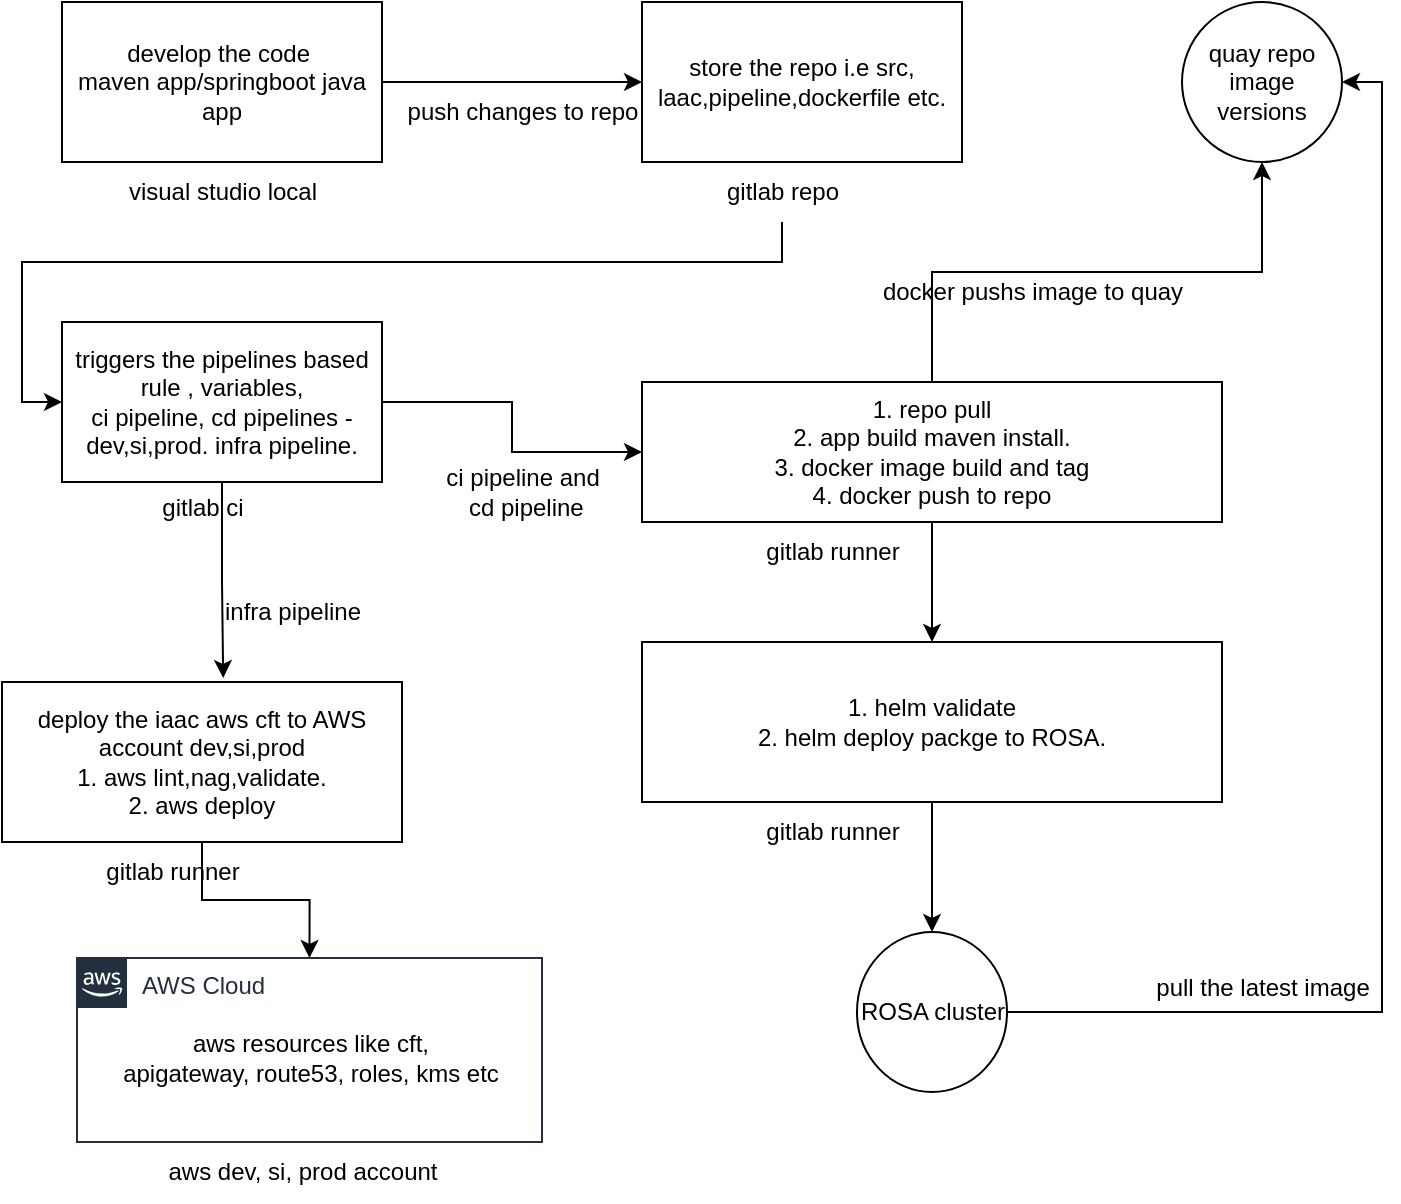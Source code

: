 <mxfile version="22.1.8" type="device">
  <diagram name="Page-1" id="PAeA1l-zlNY7oYlnAmup">
    <mxGraphModel dx="794" dy="412" grid="1" gridSize="10" guides="1" tooltips="1" connect="1" arrows="1" fold="1" page="1" pageScale="1" pageWidth="827" pageHeight="1169" math="0" shadow="0">
      <root>
        <mxCell id="0" />
        <mxCell id="1" parent="0" />
        <mxCell id="kqOn3HD5xI1B7vRRxgX3-4" style="edgeStyle=orthogonalEdgeStyle;rounded=0;orthogonalLoop=1;jettySize=auto;html=1;entryX=0;entryY=0.5;entryDx=0;entryDy=0;" edge="1" parent="1" source="kqOn3HD5xI1B7vRRxgX3-1" target="kqOn3HD5xI1B7vRRxgX3-3">
          <mxGeometry relative="1" as="geometry" />
        </mxCell>
        <mxCell id="kqOn3HD5xI1B7vRRxgX3-1" value="develop the code&amp;nbsp;&lt;br&gt;maven app/springboot java app" style="rounded=0;whiteSpace=wrap;html=1;" vertex="1" parent="1">
          <mxGeometry x="80" y="40" width="160" height="80" as="geometry" />
        </mxCell>
        <mxCell id="kqOn3HD5xI1B7vRRxgX3-2" value="visual studio local" style="text;html=1;align=center;verticalAlign=middle;resizable=0;points=[];autosize=1;strokeColor=none;fillColor=none;" vertex="1" parent="1">
          <mxGeometry x="100" y="120" width="120" height="30" as="geometry" />
        </mxCell>
        <mxCell id="kqOn3HD5xI1B7vRRxgX3-3" value="store the repo i.e src, laac,pipeline,dockerfile etc." style="rounded=0;whiteSpace=wrap;html=1;" vertex="1" parent="1">
          <mxGeometry x="370" y="40" width="160" height="80" as="geometry" />
        </mxCell>
        <mxCell id="kqOn3HD5xI1B7vRRxgX3-5" value="push changes to repo" style="text;html=1;align=center;verticalAlign=middle;resizable=0;points=[];autosize=1;strokeColor=none;fillColor=none;" vertex="1" parent="1">
          <mxGeometry x="240" y="80" width="140" height="30" as="geometry" />
        </mxCell>
        <mxCell id="kqOn3HD5xI1B7vRRxgX3-9" style="edgeStyle=orthogonalEdgeStyle;rounded=0;orthogonalLoop=1;jettySize=auto;html=1;entryX=0;entryY=0.5;entryDx=0;entryDy=0;" edge="1" parent="1" source="kqOn3HD5xI1B7vRRxgX3-6" target="kqOn3HD5xI1B7vRRxgX3-7">
          <mxGeometry relative="1" as="geometry">
            <Array as="points">
              <mxPoint x="440" y="170" />
              <mxPoint x="60" y="170" />
              <mxPoint x="60" y="240" />
            </Array>
          </mxGeometry>
        </mxCell>
        <mxCell id="kqOn3HD5xI1B7vRRxgX3-6" value="gitlab repo" style="text;html=1;align=center;verticalAlign=middle;resizable=0;points=[];autosize=1;strokeColor=none;fillColor=none;" vertex="1" parent="1">
          <mxGeometry x="400" y="120" width="80" height="30" as="geometry" />
        </mxCell>
        <mxCell id="kqOn3HD5xI1B7vRRxgX3-12" style="edgeStyle=orthogonalEdgeStyle;rounded=0;orthogonalLoop=1;jettySize=auto;html=1;entryX=0;entryY=0.5;entryDx=0;entryDy=0;" edge="1" parent="1" source="kqOn3HD5xI1B7vRRxgX3-7" target="kqOn3HD5xI1B7vRRxgX3-11">
          <mxGeometry relative="1" as="geometry" />
        </mxCell>
        <mxCell id="kqOn3HD5xI1B7vRRxgX3-7" value="triggers the pipelines based rule , variables,&lt;br&gt;ci pipeline, cd pipelines -dev,si,prod. infra pipeline." style="rounded=0;whiteSpace=wrap;html=1;" vertex="1" parent="1">
          <mxGeometry x="80" y="200" width="160" height="80" as="geometry" />
        </mxCell>
        <mxCell id="kqOn3HD5xI1B7vRRxgX3-8" value="gitlab ci" style="text;html=1;align=center;verticalAlign=middle;resizable=0;points=[];autosize=1;strokeColor=none;fillColor=none;" vertex="1" parent="1">
          <mxGeometry x="120" y="278" width="60" height="30" as="geometry" />
        </mxCell>
        <mxCell id="kqOn3HD5xI1B7vRRxgX3-23" style="edgeStyle=orthogonalEdgeStyle;rounded=0;orthogonalLoop=1;jettySize=auto;html=1;entryX=0.5;entryY=0;entryDx=0;entryDy=0;" edge="1" parent="1" source="kqOn3HD5xI1B7vRRxgX3-11" target="kqOn3HD5xI1B7vRRxgX3-19">
          <mxGeometry relative="1" as="geometry" />
        </mxCell>
        <mxCell id="kqOn3HD5xI1B7vRRxgX3-11" value="1. repo pull&lt;br&gt;2. app build maven install.&lt;br&gt;3. docker image build and tag&lt;br&gt;4. docker push to repo" style="rounded=0;whiteSpace=wrap;html=1;" vertex="1" parent="1">
          <mxGeometry x="370" y="230" width="290" height="70" as="geometry" />
        </mxCell>
        <mxCell id="kqOn3HD5xI1B7vRRxgX3-13" value="ci pipeline and&lt;br&gt;&amp;nbsp;cd pipeline" style="text;html=1;align=center;verticalAlign=middle;resizable=0;points=[];autosize=1;strokeColor=none;fillColor=none;" vertex="1" parent="1">
          <mxGeometry x="260" y="265" width="100" height="40" as="geometry" />
        </mxCell>
        <mxCell id="kqOn3HD5xI1B7vRRxgX3-14" value="gitlab runner" style="text;html=1;align=center;verticalAlign=middle;resizable=0;points=[];autosize=1;strokeColor=none;fillColor=none;" vertex="1" parent="1">
          <mxGeometry x="420" y="300" width="90" height="30" as="geometry" />
        </mxCell>
        <mxCell id="kqOn3HD5xI1B7vRRxgX3-15" value="quay repo&lt;br&gt;image versions" style="ellipse;whiteSpace=wrap;html=1;" vertex="1" parent="1">
          <mxGeometry x="640" y="40" width="80" height="80" as="geometry" />
        </mxCell>
        <mxCell id="kqOn3HD5xI1B7vRRxgX3-17" value="docker pushs image to quay" style="text;html=1;align=center;verticalAlign=middle;resizable=0;points=[];autosize=1;strokeColor=none;fillColor=none;" vertex="1" parent="1">
          <mxGeometry x="480" y="170" width="170" height="30" as="geometry" />
        </mxCell>
        <mxCell id="kqOn3HD5xI1B7vRRxgX3-18" style="edgeStyle=orthogonalEdgeStyle;rounded=0;orthogonalLoop=1;jettySize=auto;html=1;exitX=0.5;exitY=1;exitDx=0;exitDy=0;" edge="1" parent="1" source="kqOn3HD5xI1B7vRRxgX3-11" target="kqOn3HD5xI1B7vRRxgX3-11">
          <mxGeometry relative="1" as="geometry" />
        </mxCell>
        <mxCell id="kqOn3HD5xI1B7vRRxgX3-27" style="edgeStyle=orthogonalEdgeStyle;rounded=0;orthogonalLoop=1;jettySize=auto;html=1;entryX=0.5;entryY=0;entryDx=0;entryDy=0;" edge="1" parent="1" source="kqOn3HD5xI1B7vRRxgX3-19" target="kqOn3HD5xI1B7vRRxgX3-26">
          <mxGeometry relative="1" as="geometry" />
        </mxCell>
        <mxCell id="kqOn3HD5xI1B7vRRxgX3-19" value="1. helm validate&lt;br&gt;2. helm deploy packge to ROSA.&lt;br&gt;" style="whiteSpace=wrap;html=1;" vertex="1" parent="1">
          <mxGeometry x="370" y="360" width="290" height="80" as="geometry" />
        </mxCell>
        <mxCell id="kqOn3HD5xI1B7vRRxgX3-24" value="gitlab runner" style="text;html=1;align=center;verticalAlign=middle;resizable=0;points=[];autosize=1;strokeColor=none;fillColor=none;" vertex="1" parent="1">
          <mxGeometry x="420" y="440" width="90" height="30" as="geometry" />
        </mxCell>
        <mxCell id="kqOn3HD5xI1B7vRRxgX3-25" style="edgeStyle=orthogonalEdgeStyle;rounded=0;orthogonalLoop=1;jettySize=auto;html=1;entryX=0.5;entryY=1;entryDx=0;entryDy=0;" edge="1" parent="1" source="kqOn3HD5xI1B7vRRxgX3-11" target="kqOn3HD5xI1B7vRRxgX3-15">
          <mxGeometry relative="1" as="geometry" />
        </mxCell>
        <mxCell id="kqOn3HD5xI1B7vRRxgX3-28" style="edgeStyle=orthogonalEdgeStyle;rounded=0;orthogonalLoop=1;jettySize=auto;html=1;entryX=1;entryY=0.5;entryDx=0;entryDy=0;" edge="1" parent="1" source="kqOn3HD5xI1B7vRRxgX3-26" target="kqOn3HD5xI1B7vRRxgX3-15">
          <mxGeometry relative="1" as="geometry" />
        </mxCell>
        <mxCell id="kqOn3HD5xI1B7vRRxgX3-26" value="ROSA cluster" style="ellipse;whiteSpace=wrap;html=1;" vertex="1" parent="1">
          <mxGeometry x="477.5" y="505" width="75" height="80" as="geometry" />
        </mxCell>
        <mxCell id="kqOn3HD5xI1B7vRRxgX3-29" value="pull the latest image" style="text;html=1;align=center;verticalAlign=middle;resizable=0;points=[];autosize=1;strokeColor=none;fillColor=none;" vertex="1" parent="1">
          <mxGeometry x="615" y="518" width="130" height="30" as="geometry" />
        </mxCell>
        <mxCell id="kqOn3HD5xI1B7vRRxgX3-36" style="edgeStyle=orthogonalEdgeStyle;rounded=0;orthogonalLoop=1;jettySize=auto;html=1;entryX=0.5;entryY=0;entryDx=0;entryDy=0;" edge="1" parent="1" source="kqOn3HD5xI1B7vRRxgX3-30" target="kqOn3HD5xI1B7vRRxgX3-32">
          <mxGeometry relative="1" as="geometry" />
        </mxCell>
        <mxCell id="kqOn3HD5xI1B7vRRxgX3-30" value="deploy the iaac aws cft to AWS account dev,si,prod&lt;br&gt;1. aws lint,nag,validate.&lt;br&gt;2. aws deploy" style="whiteSpace=wrap;html=1;" vertex="1" parent="1">
          <mxGeometry x="50" y="380" width="200" height="80" as="geometry" />
        </mxCell>
        <mxCell id="kqOn3HD5xI1B7vRRxgX3-31" value="gitlab runner" style="text;html=1;align=center;verticalAlign=middle;resizable=0;points=[];autosize=1;strokeColor=none;fillColor=none;" vertex="1" parent="1">
          <mxGeometry x="90" y="460" width="90" height="30" as="geometry" />
        </mxCell>
        <mxCell id="kqOn3HD5xI1B7vRRxgX3-32" value="AWS Cloud" style="points=[[0,0],[0.25,0],[0.5,0],[0.75,0],[1,0],[1,0.25],[1,0.5],[1,0.75],[1,1],[0.75,1],[0.5,1],[0.25,1],[0,1],[0,0.75],[0,0.5],[0,0.25]];outlineConnect=0;gradientColor=none;html=1;whiteSpace=wrap;fontSize=12;fontStyle=0;container=1;pointerEvents=0;collapsible=0;recursiveResize=0;shape=mxgraph.aws4.group;grIcon=mxgraph.aws4.group_aws_cloud_alt;strokeColor=#232F3E;fillColor=none;verticalAlign=top;align=left;spacingLeft=30;fontColor=#232F3E;dashed=0;" vertex="1" parent="1">
          <mxGeometry x="87.5" y="518" width="232.5" height="92" as="geometry" />
        </mxCell>
        <mxCell id="kqOn3HD5xI1B7vRRxgX3-37" value="aws resources like cft, &lt;br&gt;apigateway, route53, roles, kms etc" style="text;html=1;align=center;verticalAlign=middle;resizable=0;points=[];autosize=1;strokeColor=none;fillColor=none;" vertex="1" parent="kqOn3HD5xI1B7vRRxgX3-32">
          <mxGeometry x="11.25" y="30" width="210" height="40" as="geometry" />
        </mxCell>
        <mxCell id="kqOn3HD5xI1B7vRRxgX3-33" style="edgeStyle=orthogonalEdgeStyle;rounded=0;orthogonalLoop=1;jettySize=auto;html=1;entryX=0.553;entryY=-0.025;entryDx=0;entryDy=0;entryPerimeter=0;" edge="1" parent="1" source="kqOn3HD5xI1B7vRRxgX3-7" target="kqOn3HD5xI1B7vRRxgX3-30">
          <mxGeometry relative="1" as="geometry" />
        </mxCell>
        <mxCell id="kqOn3HD5xI1B7vRRxgX3-34" value="infra pipeline" style="text;html=1;align=center;verticalAlign=middle;resizable=0;points=[];autosize=1;strokeColor=none;fillColor=none;" vertex="1" parent="1">
          <mxGeometry x="150" y="330" width="90" height="30" as="geometry" />
        </mxCell>
        <mxCell id="kqOn3HD5xI1B7vRRxgX3-39" value="aws dev, si, prod account" style="text;html=1;align=center;verticalAlign=middle;resizable=0;points=[];autosize=1;strokeColor=none;fillColor=none;" vertex="1" parent="1">
          <mxGeometry x="120" y="610" width="160" height="30" as="geometry" />
        </mxCell>
      </root>
    </mxGraphModel>
  </diagram>
</mxfile>
